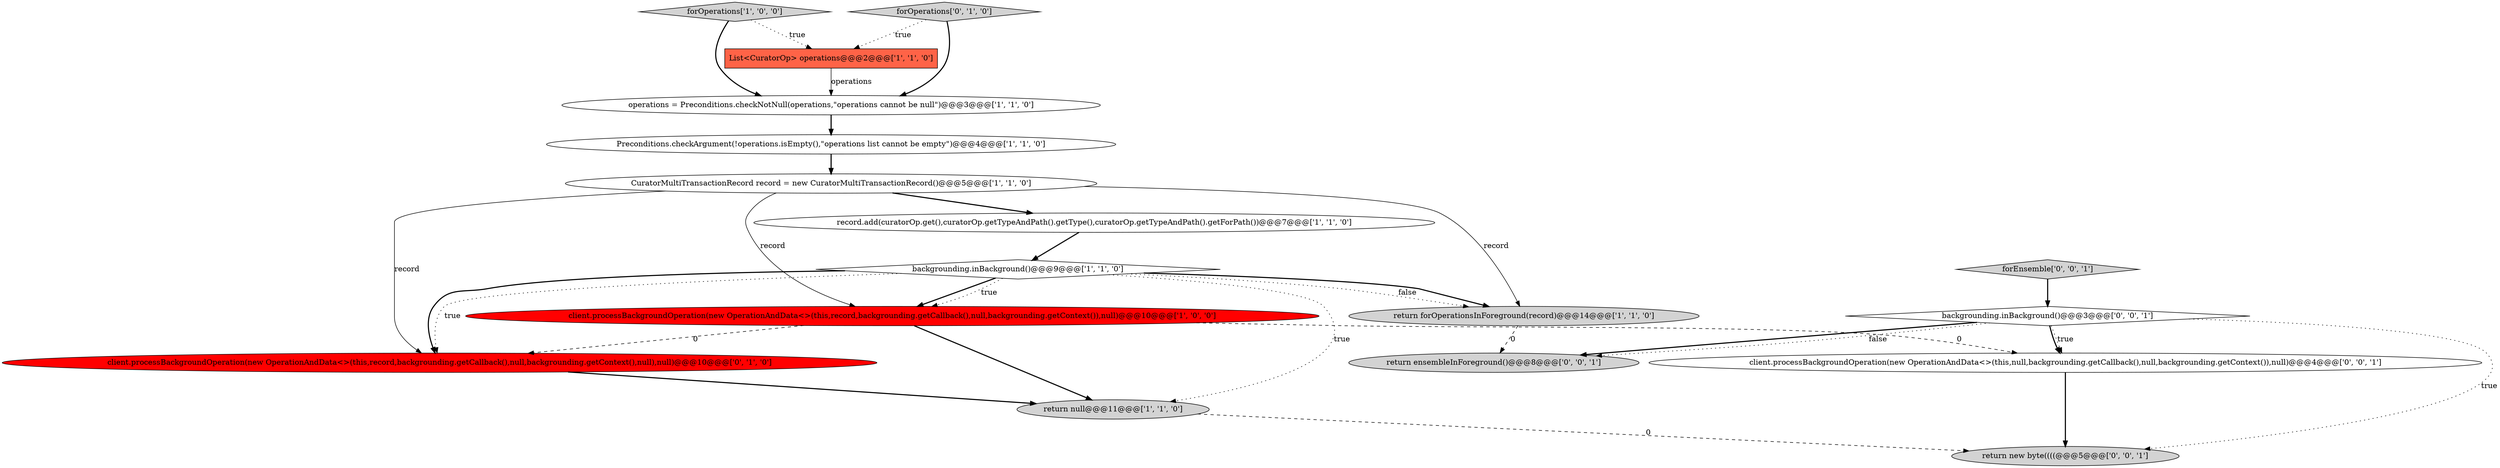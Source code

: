 digraph {
11 [style = filled, label = "client.processBackgroundOperation(new OperationAndData<>(this,record,backgrounding.getCallback(),null,backgrounding.getContext(),null),null)@@@10@@@['0', '1', '0']", fillcolor = red, shape = ellipse image = "AAA1AAABBB2BBB"];
9 [style = filled, label = "client.processBackgroundOperation(new OperationAndData<>(this,record,backgrounding.getCallback(),null,backgrounding.getContext()),null)@@@10@@@['1', '0', '0']", fillcolor = red, shape = ellipse image = "AAA1AAABBB1BBB"];
13 [style = filled, label = "client.processBackgroundOperation(new OperationAndData<>(this,null,backgrounding.getCallback(),null,backgrounding.getContext()),null)@@@4@@@['0', '0', '1']", fillcolor = white, shape = ellipse image = "AAA0AAABBB3BBB"];
5 [style = filled, label = "operations = Preconditions.checkNotNull(operations,\"operations cannot be null\")@@@3@@@['1', '1', '0']", fillcolor = white, shape = ellipse image = "AAA0AAABBB1BBB"];
1 [style = filled, label = "return null@@@11@@@['1', '1', '0']", fillcolor = lightgray, shape = ellipse image = "AAA0AAABBB1BBB"];
6 [style = filled, label = "forOperations['1', '0', '0']", fillcolor = lightgray, shape = diamond image = "AAA0AAABBB1BBB"];
10 [style = filled, label = "forOperations['0', '1', '0']", fillcolor = lightgray, shape = diamond image = "AAA0AAABBB2BBB"];
14 [style = filled, label = "return new byte((((@@@5@@@['0', '0', '1']", fillcolor = lightgray, shape = ellipse image = "AAA0AAABBB3BBB"];
12 [style = filled, label = "return ensembleInForeground()@@@8@@@['0', '0', '1']", fillcolor = lightgray, shape = ellipse image = "AAA0AAABBB3BBB"];
15 [style = filled, label = "forEnsemble['0', '0', '1']", fillcolor = lightgray, shape = diamond image = "AAA0AAABBB3BBB"];
8 [style = filled, label = "backgrounding.inBackground()@@@9@@@['1', '1', '0']", fillcolor = white, shape = diamond image = "AAA0AAABBB1BBB"];
4 [style = filled, label = "CuratorMultiTransactionRecord record = new CuratorMultiTransactionRecord()@@@5@@@['1', '1', '0']", fillcolor = white, shape = ellipse image = "AAA0AAABBB1BBB"];
16 [style = filled, label = "backgrounding.inBackground()@@@3@@@['0', '0', '1']", fillcolor = white, shape = diamond image = "AAA0AAABBB3BBB"];
7 [style = filled, label = "Preconditions.checkArgument(!operations.isEmpty(),\"operations list cannot be empty\")@@@4@@@['1', '1', '0']", fillcolor = white, shape = ellipse image = "AAA0AAABBB1BBB"];
0 [style = filled, label = "record.add(curatorOp.get(),curatorOp.getTypeAndPath().getType(),curatorOp.getTypeAndPath().getForPath())@@@7@@@['1', '1', '0']", fillcolor = white, shape = ellipse image = "AAA0AAABBB1BBB"];
2 [style = filled, label = "return forOperationsInForeground(record)@@@14@@@['1', '1', '0']", fillcolor = lightgray, shape = ellipse image = "AAA0AAABBB1BBB"];
3 [style = filled, label = "List<CuratorOp> operations@@@2@@@['1', '1', '0']", fillcolor = tomato, shape = box image = "AAA0AAABBB1BBB"];
16->13 [style = bold, label=""];
16->13 [style = dotted, label="true"];
4->2 [style = solid, label="record"];
1->14 [style = dashed, label="0"];
11->1 [style = bold, label=""];
3->5 [style = solid, label="operations"];
10->3 [style = dotted, label="true"];
7->4 [style = bold, label=""];
15->16 [style = bold, label=""];
8->2 [style = dotted, label="false"];
4->0 [style = bold, label=""];
8->1 [style = dotted, label="true"];
2->12 [style = dashed, label="0"];
6->5 [style = bold, label=""];
10->5 [style = bold, label=""];
8->2 [style = bold, label=""];
16->14 [style = dotted, label="true"];
9->13 [style = dashed, label="0"];
0->8 [style = bold, label=""];
8->9 [style = bold, label=""];
8->11 [style = dotted, label="true"];
9->11 [style = dashed, label="0"];
5->7 [style = bold, label=""];
8->9 [style = dotted, label="true"];
9->1 [style = bold, label=""];
6->3 [style = dotted, label="true"];
4->11 [style = solid, label="record"];
4->9 [style = solid, label="record"];
8->11 [style = bold, label=""];
16->12 [style = bold, label=""];
13->14 [style = bold, label=""];
16->12 [style = dotted, label="false"];
}
